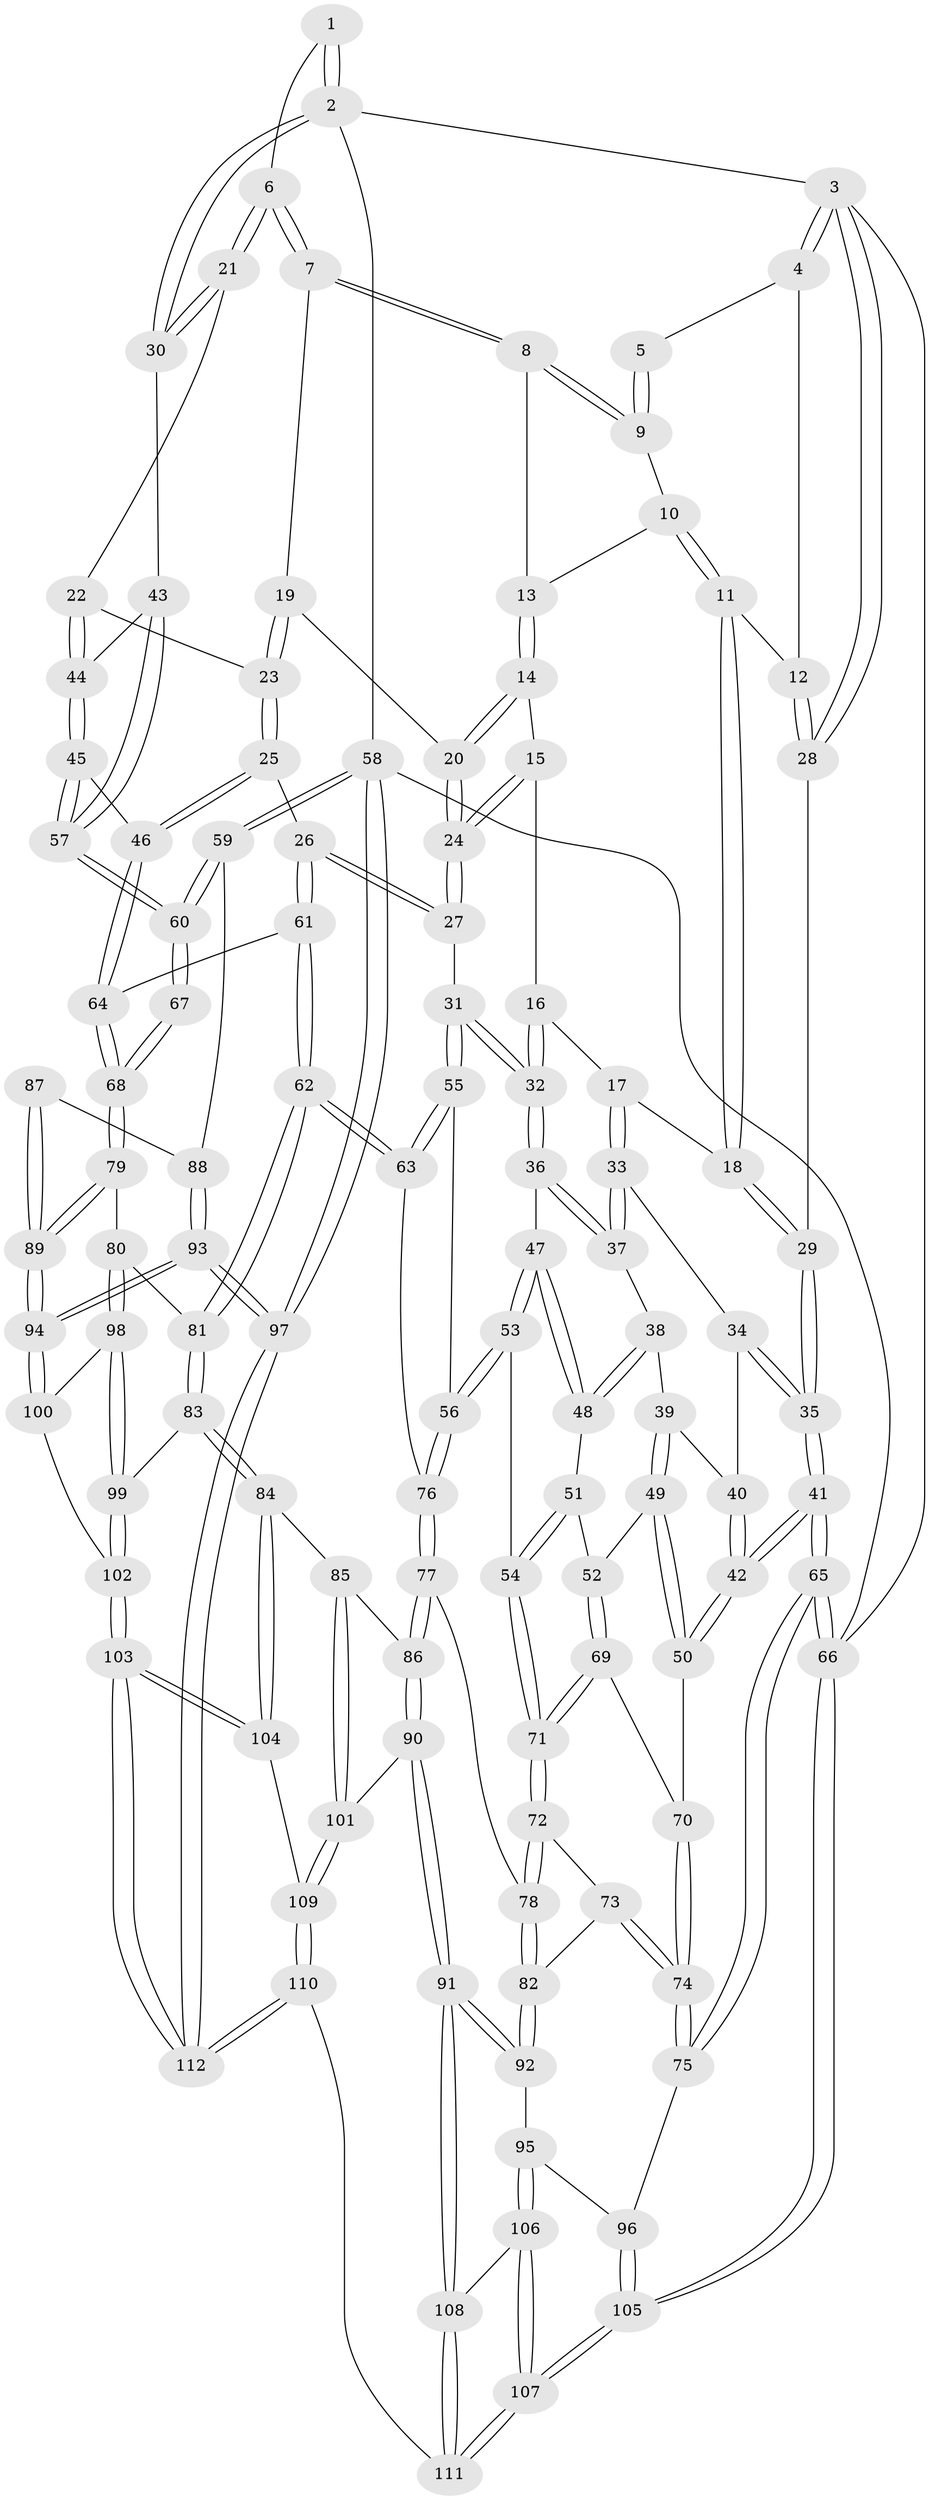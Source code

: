 // Generated by graph-tools (version 1.1) at 2025/27/03/09/25 03:27:07]
// undirected, 112 vertices, 277 edges
graph export_dot {
graph [start="1"]
  node [color=gray90,style=filled];
  1 [pos="+0.7708267495463529+0"];
  2 [pos="+1+0"];
  3 [pos="+0+0"];
  4 [pos="+0.2996508151847654+0"];
  5 [pos="+0.5721397328300366+0"];
  6 [pos="+0.7814393485449955+0.12440747998950424"];
  7 [pos="+0.628376746364546+0.08011971706071275"];
  8 [pos="+0.6094621149170948+0.05849281277162884"];
  9 [pos="+0.5815075464846253+0"];
  10 [pos="+0.4323909751881103+0.09568006540847822"];
  11 [pos="+0.30045149380732505+0.07831932111675582"];
  12 [pos="+0.299789425232772+0.07642244231123715"];
  13 [pos="+0.49159652577985724+0.12352076094656494"];
  14 [pos="+0.4959065183773851+0.15464088043387095"];
  15 [pos="+0.490927712341617+0.19011701163314706"];
  16 [pos="+0.406699984383607+0.22264450638746303"];
  17 [pos="+0.29485746957883935+0.17355428300489395"];
  18 [pos="+0.29352382124571813+0.1543668347443082"];
  19 [pos="+0.6024711590258901+0.18053892833256896"];
  20 [pos="+0.6001582146548102+0.18285622820624606"];
  21 [pos="+0.848897727850852+0.19463286195405904"];
  22 [pos="+0.8131064071083641+0.2506988973990277"];
  23 [pos="+0.7641265630783566+0.28589206041549975"];
  24 [pos="+0.5508634342445007+0.2656953394262139"];
  25 [pos="+0.6693698612575518+0.39053835988119395"];
  26 [pos="+0.5695142165476624+0.4065369203852374"];
  27 [pos="+0.553459729660434+0.4030136791094716"];
  28 [pos="+0+0.10870534055901478"];
  29 [pos="+0+0.19327904896464712"];
  30 [pos="+1+0.06719324772229242"];
  31 [pos="+0.5372350293098946+0.4067160531877686"];
  32 [pos="+0.521351921598287+0.4024297806932589"];
  33 [pos="+0.2651454929036554+0.24819200847618347"];
  34 [pos="+0.21825007069918767+0.263018407528137"];
  35 [pos="+0+0.28067186849008346"];
  36 [pos="+0.3976920678034626+0.40376728829237063"];
  37 [pos="+0.27179444576155226+0.2645551623868784"];
  38 [pos="+0.23035917090607275+0.41907307720475034"];
  39 [pos="+0.2167622653979637+0.42422907533724746"];
  40 [pos="+0.16694076278443556+0.3752101201484359"];
  41 [pos="+0+0.380217337229216"];
  42 [pos="+0+0.3981323287230796"];
  43 [pos="+1+0.2366215008904349"];
  44 [pos="+0.8894243768425094+0.3989373508210972"];
  45 [pos="+0.9114641561078692+0.5062348814013345"];
  46 [pos="+0.7883259275118266+0.5203032830928112"];
  47 [pos="+0.38987422564816876+0.41037992712454585"];
  48 [pos="+0.29743823410597686+0.44706666884074836"];
  49 [pos="+0.19018697185738617+0.4576274481191835"];
  50 [pos="+0+0.39829443401779097"];
  51 [pos="+0.29062198712694454+0.47256231666878007"];
  52 [pos="+0.20015619861257491+0.5498583211531606"];
  53 [pos="+0.33910493693895705+0.589131512782249"];
  54 [pos="+0.3277958964754463+0.5868160426381135"];
  55 [pos="+0.4873404387078766+0.5217024150798405"];
  56 [pos="+0.3675738495523357+0.6088973306162699"];
  57 [pos="+1+0.5970226465673864"];
  58 [pos="+1+1"];
  59 [pos="+1+0.6289991696920927"];
  60 [pos="+1+0.6033257373052837"];
  61 [pos="+0.6364781047415741+0.6430040827206719"];
  62 [pos="+0.5759290547412549+0.7101008777070592"];
  63 [pos="+0.5291917478668572+0.6950235994150323"];
  64 [pos="+0.748710810889934+0.6298941004769277"];
  65 [pos="+0+0.7441924509019704"];
  66 [pos="+0+1"];
  67 [pos="+0.8287777489918379+0.7272982885985885"];
  68 [pos="+0.8183288815876053+0.7274485408306547"];
  69 [pos="+0.19590289641790223+0.5706980601252237"];
  70 [pos="+0.1342600370896418+0.5748666294786559"];
  71 [pos="+0.22704585718200257+0.5981483110311967"];
  72 [pos="+0.22485994347793686+0.6390655224868484"];
  73 [pos="+0.16782537219506444+0.7109680808617976"];
  74 [pos="+0.04761619111526713+0.7483881530972919"];
  75 [pos="+0.04564990089368076+0.7500534664387811"];
  76 [pos="+0.40198991841489123+0.7117041961598399"];
  77 [pos="+0.37826400892287715+0.746728029976819"];
  78 [pos="+0.3033037898363385+0.7572617696083361"];
  79 [pos="+0.7740452506938347+0.7854355366208239"];
  80 [pos="+0.7612065493100517+0.7957969791498171"];
  81 [pos="+0.5945932248779844+0.765102857117611"];
  82 [pos="+0.2662477176702311+0.7839698506199766"];
  83 [pos="+0.574827043372385+0.8443819836425058"];
  84 [pos="+0.5446863670603429+0.8788278465090301"];
  85 [pos="+0.492596501861676+0.8617082807896921"];
  86 [pos="+0.38061189750452507+0.7540543705127684"];
  87 [pos="+0.8768505554521132+0.7945732816973741"];
  88 [pos="+0.9135117904347734+0.8255702777165008"];
  89 [pos="+0.8595193199134669+0.8799536400384683"];
  90 [pos="+0.36803742957712626+0.9076231242509286"];
  91 [pos="+0.2636065151202862+0.9090004003098375"];
  92 [pos="+0.21526057793101375+0.8641208956379914"];
  93 [pos="+1+1"];
  94 [pos="+0.9165975858991696+1"];
  95 [pos="+0.17830230489067275+0.8678719612900965"];
  96 [pos="+0.15391676710474794+0.865194851883624"];
  97 [pos="+1+1"];
  98 [pos="+0.7512291122851406+0.8460937769795844"];
  99 [pos="+0.6899216342795195+0.9015368373880638"];
  100 [pos="+0.7945773330382956+0.9120341285155069"];
  101 [pos="+0.36993137179148117+0.909384755506825"];
  102 [pos="+0.6941076337049136+0.9642953808749904"];
  103 [pos="+0.6484024687115474+1"];
  104 [pos="+0.5416890840627184+0.9136937228808277"];
  105 [pos="+0+1"];
  106 [pos="+0.18644520803976386+0.9972688987982063"];
  107 [pos="+0.012051348544508877+1"];
  108 [pos="+0.2639044747662065+0.9559160098715254"];
  109 [pos="+0.3968423102448346+0.9677499784798629"];
  110 [pos="+0.37842496553117455+1"];
  111 [pos="+0.3489018889981879+1"];
  112 [pos="+0.6487959066780171+1"];
  1 -- 2;
  1 -- 2;
  1 -- 6;
  2 -- 3;
  2 -- 30;
  2 -- 30;
  2 -- 58;
  3 -- 4;
  3 -- 4;
  3 -- 28;
  3 -- 28;
  3 -- 66;
  4 -- 5;
  4 -- 12;
  5 -- 9;
  5 -- 9;
  6 -- 7;
  6 -- 7;
  6 -- 21;
  6 -- 21;
  7 -- 8;
  7 -- 8;
  7 -- 19;
  8 -- 9;
  8 -- 9;
  8 -- 13;
  9 -- 10;
  10 -- 11;
  10 -- 11;
  10 -- 13;
  11 -- 12;
  11 -- 18;
  11 -- 18;
  12 -- 28;
  12 -- 28;
  13 -- 14;
  13 -- 14;
  14 -- 15;
  14 -- 20;
  14 -- 20;
  15 -- 16;
  15 -- 24;
  15 -- 24;
  16 -- 17;
  16 -- 32;
  16 -- 32;
  17 -- 18;
  17 -- 33;
  17 -- 33;
  18 -- 29;
  18 -- 29;
  19 -- 20;
  19 -- 23;
  19 -- 23;
  20 -- 24;
  20 -- 24;
  21 -- 22;
  21 -- 30;
  21 -- 30;
  22 -- 23;
  22 -- 44;
  22 -- 44;
  23 -- 25;
  23 -- 25;
  24 -- 27;
  24 -- 27;
  25 -- 26;
  25 -- 46;
  25 -- 46;
  26 -- 27;
  26 -- 27;
  26 -- 61;
  26 -- 61;
  27 -- 31;
  28 -- 29;
  29 -- 35;
  29 -- 35;
  30 -- 43;
  31 -- 32;
  31 -- 32;
  31 -- 55;
  31 -- 55;
  32 -- 36;
  32 -- 36;
  33 -- 34;
  33 -- 37;
  33 -- 37;
  34 -- 35;
  34 -- 35;
  34 -- 40;
  35 -- 41;
  35 -- 41;
  36 -- 37;
  36 -- 37;
  36 -- 47;
  37 -- 38;
  38 -- 39;
  38 -- 48;
  38 -- 48;
  39 -- 40;
  39 -- 49;
  39 -- 49;
  40 -- 42;
  40 -- 42;
  41 -- 42;
  41 -- 42;
  41 -- 65;
  41 -- 65;
  42 -- 50;
  42 -- 50;
  43 -- 44;
  43 -- 57;
  43 -- 57;
  44 -- 45;
  44 -- 45;
  45 -- 46;
  45 -- 57;
  45 -- 57;
  46 -- 64;
  46 -- 64;
  47 -- 48;
  47 -- 48;
  47 -- 53;
  47 -- 53;
  48 -- 51;
  49 -- 50;
  49 -- 50;
  49 -- 52;
  50 -- 70;
  51 -- 52;
  51 -- 54;
  51 -- 54;
  52 -- 69;
  52 -- 69;
  53 -- 54;
  53 -- 56;
  53 -- 56;
  54 -- 71;
  54 -- 71;
  55 -- 56;
  55 -- 63;
  55 -- 63;
  56 -- 76;
  56 -- 76;
  57 -- 60;
  57 -- 60;
  58 -- 59;
  58 -- 59;
  58 -- 97;
  58 -- 97;
  58 -- 66;
  59 -- 60;
  59 -- 60;
  59 -- 88;
  60 -- 67;
  60 -- 67;
  61 -- 62;
  61 -- 62;
  61 -- 64;
  62 -- 63;
  62 -- 63;
  62 -- 81;
  62 -- 81;
  63 -- 76;
  64 -- 68;
  64 -- 68;
  65 -- 66;
  65 -- 66;
  65 -- 75;
  65 -- 75;
  66 -- 105;
  66 -- 105;
  67 -- 68;
  67 -- 68;
  68 -- 79;
  68 -- 79;
  69 -- 70;
  69 -- 71;
  69 -- 71;
  70 -- 74;
  70 -- 74;
  71 -- 72;
  71 -- 72;
  72 -- 73;
  72 -- 78;
  72 -- 78;
  73 -- 74;
  73 -- 74;
  73 -- 82;
  74 -- 75;
  74 -- 75;
  75 -- 96;
  76 -- 77;
  76 -- 77;
  77 -- 78;
  77 -- 86;
  77 -- 86;
  78 -- 82;
  78 -- 82;
  79 -- 80;
  79 -- 89;
  79 -- 89;
  80 -- 81;
  80 -- 98;
  80 -- 98;
  81 -- 83;
  81 -- 83;
  82 -- 92;
  82 -- 92;
  83 -- 84;
  83 -- 84;
  83 -- 99;
  84 -- 85;
  84 -- 104;
  84 -- 104;
  85 -- 86;
  85 -- 101;
  85 -- 101;
  86 -- 90;
  86 -- 90;
  87 -- 88;
  87 -- 89;
  87 -- 89;
  88 -- 93;
  88 -- 93;
  89 -- 94;
  89 -- 94;
  90 -- 91;
  90 -- 91;
  90 -- 101;
  91 -- 92;
  91 -- 92;
  91 -- 108;
  91 -- 108;
  92 -- 95;
  93 -- 94;
  93 -- 94;
  93 -- 97;
  93 -- 97;
  94 -- 100;
  94 -- 100;
  95 -- 96;
  95 -- 106;
  95 -- 106;
  96 -- 105;
  96 -- 105;
  97 -- 112;
  97 -- 112;
  98 -- 99;
  98 -- 99;
  98 -- 100;
  99 -- 102;
  99 -- 102;
  100 -- 102;
  101 -- 109;
  101 -- 109;
  102 -- 103;
  102 -- 103;
  103 -- 104;
  103 -- 104;
  103 -- 112;
  103 -- 112;
  104 -- 109;
  105 -- 107;
  105 -- 107;
  106 -- 107;
  106 -- 107;
  106 -- 108;
  107 -- 111;
  107 -- 111;
  108 -- 111;
  108 -- 111;
  109 -- 110;
  109 -- 110;
  110 -- 111;
  110 -- 112;
  110 -- 112;
}
